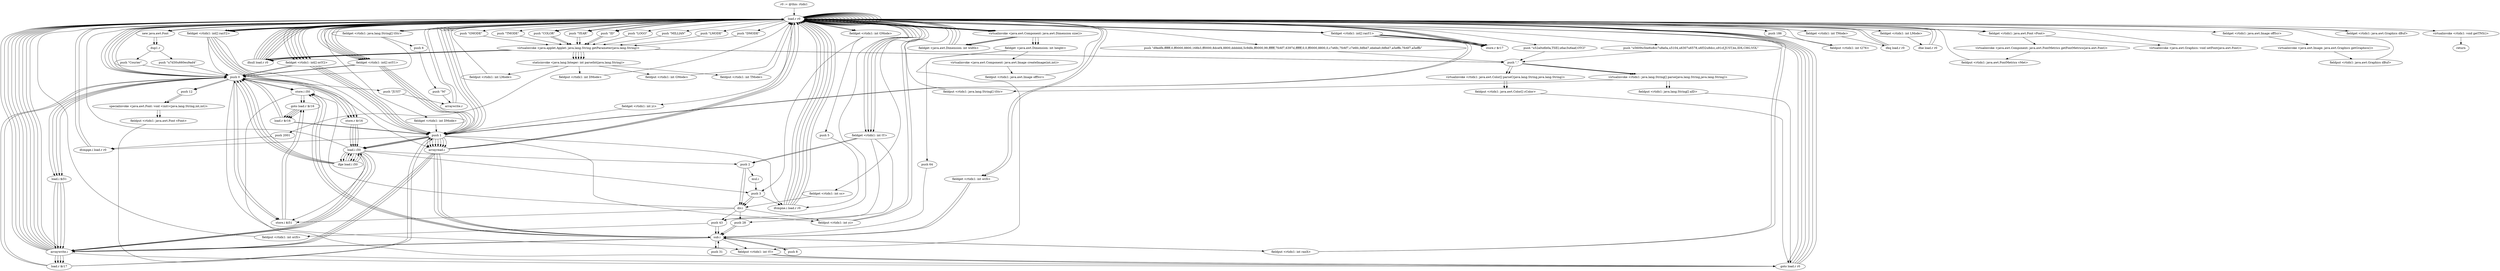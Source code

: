 digraph "" {
    "r0 := @this: rtidx1"
    "load.r r0"
    "r0 := @this: rtidx1"->"load.r r0";
    "push \"YEAR\""
    "load.r r0"->"push \"YEAR\"";
    "virtualinvoke <java.applet.Applet: java.lang.String getParameter(java.lang.String)>"
    "push \"YEAR\""->"virtualinvoke <java.applet.Applet: java.lang.String getParameter(java.lang.String)>";
    "ifnull load.r r0"
    "virtualinvoke <java.applet.Applet: java.lang.String getParameter(java.lang.String)>"->"ifnull load.r r0";
    "ifnull load.r r0"->"load.r r0";
    "load.r r0"->"push \"YEAR\"";
    "push \"YEAR\""->"virtualinvoke <java.applet.Applet: java.lang.String getParameter(java.lang.String)>";
    "staticinvoke <java.lang.Integer: int parseInt(java.lang.String)>"
    "virtualinvoke <java.applet.Applet: java.lang.String getParameter(java.lang.String)>"->"staticinvoke <java.lang.Integer: int parseInt(java.lang.String)>";
    "push 2001"
    "staticinvoke <java.lang.Integer: int parseInt(java.lang.String)>"->"push 2001";
    "ifcmpge.i load.r r0"
    "push 2001"->"ifcmpge.i load.r r0";
    "ifcmpge.i load.r r0"->"load.r r0";
    "push 186"
    "load.r r0"->"push 186";
    "fieldput <rtidx1: int t276>"
    "push 186"->"fieldput <rtidx1: int t276>";
    "fieldput <rtidx1: int t276>"->"load.r r0";
    "push \"ID\""
    "load.r r0"->"push \"ID\"";
    "push \"ID\""->"virtualinvoke <java.applet.Applet: java.lang.String getParameter(java.lang.String)>";
    "virtualinvoke <java.applet.Applet: java.lang.String getParameter(java.lang.String)>"->"ifnull load.r r0";
    "ifnull load.r r0"->"load.r r0";
    "load.r r0"->"load.r r0";
    "load.r r0"->"load.r r0";
    "load.r r0"->"push \"ID\"";
    "push \"ID\""->"virtualinvoke <java.applet.Applet: java.lang.String getParameter(java.lang.String)>";
    "push \",\""
    "virtualinvoke <java.applet.Applet: java.lang.String getParameter(java.lang.String)>"->"push \",\"";
    "virtualinvoke <rtidx1: java.lang.String[] parse(java.lang.String,java.lang.String)>"
    "push \",\""->"virtualinvoke <rtidx1: java.lang.String[] parse(java.lang.String,java.lang.String)>";
    "fieldput <rtidx1: java.lang.String[] aID>"
    "virtualinvoke <rtidx1: java.lang.String[] parse(java.lang.String,java.lang.String)>"->"fieldput <rtidx1: java.lang.String[] aID>";
    "goto load.r r0"
    "fieldput <rtidx1: java.lang.String[] aID>"->"goto load.r r0";
    "goto load.r r0"->"load.r r0";
    "load.r r0"->"load.r r0";
    "push \"\u5609\u5be6\u8cc7\u8a0a,\u5104,\u6307\u6578,\u6f32\u8dcc,\u91cf,JUST,bn,IDX,CHG,VOL\""
    "load.r r0"->"push \"\u5609\u5be6\u8cc7\u8a0a,\u5104,\u6307\u6578,\u6f32\u8dcc,\u91cf,JUST,bn,IDX,CHG,VOL\"";
    "push \"\u5609\u5be6\u8cc7\u8a0a,\u5104,\u6307\u6578,\u6f32\u8dcc,\u91cf,JUST,bn,IDX,CHG,VOL\""->"push \",\"";
    "push \",\""->"virtualinvoke <rtidx1: java.lang.String[] parse(java.lang.String,java.lang.String)>";
    "fieldput <rtidx1: java.lang.String[] tStr>"
    "virtualinvoke <rtidx1: java.lang.String[] parse(java.lang.String,java.lang.String)>"->"fieldput <rtidx1: java.lang.String[] tStr>";
    "fieldput <rtidx1: java.lang.String[] tStr>"->"load.r r0";
    "push \"LOGO\""
    "load.r r0"->"push \"LOGO\"";
    "push \"LOGO\""->"virtualinvoke <java.applet.Applet: java.lang.String getParameter(java.lang.String)>";
    "virtualinvoke <java.applet.Applet: java.lang.String getParameter(java.lang.String)>"->"ifnull load.r r0";
    "ifnull load.r r0"->"load.r r0";
    "fieldget <rtidx1: java.lang.String[] tStr>"
    "load.r r0"->"fieldget <rtidx1: java.lang.String[] tStr>";
    "push 0"
    "fieldget <rtidx1: java.lang.String[] tStr>"->"push 0";
    "push \"JUST\""
    "push 0"->"push \"JUST\"";
    "arraywrite.r"
    "push \"JUST\""->"arraywrite.r";
    "arraywrite.r"->"load.r r0";
    "push \"MILLIAN\""
    "load.r r0"->"push \"MILLIAN\"";
    "push \"MILLIAN\""->"virtualinvoke <java.applet.Applet: java.lang.String getParameter(java.lang.String)>";
    "virtualinvoke <java.applet.Applet: java.lang.String getParameter(java.lang.String)>"->"ifnull load.r r0";
    "ifnull load.r r0"->"load.r r0";
    "load.r r0"->"fieldget <rtidx1: java.lang.String[] tStr>";
    "push 6"
    "fieldget <rtidx1: java.lang.String[] tStr>"->"push 6";
    "push \"M\""
    "push 6"->"push \"M\"";
    "push \"M\""->"arraywrite.r";
    "arraywrite.r"->"load.r r0";
    "load.r r0"->"load.r r0";
    "push \"LMODE\""
    "load.r r0"->"push \"LMODE\"";
    "push \"LMODE\""->"virtualinvoke <java.applet.Applet: java.lang.String getParameter(java.lang.String)>";
    "virtualinvoke <java.applet.Applet: java.lang.String getParameter(java.lang.String)>"->"staticinvoke <java.lang.Integer: int parseInt(java.lang.String)>";
    "fieldput <rtidx1: int LMode>"
    "staticinvoke <java.lang.Integer: int parseInt(java.lang.String)>"->"fieldput <rtidx1: int LMode>";
    "fieldput <rtidx1: int LMode>"->"load.r r0";
    "load.r r0"->"load.r r0";
    "push \"DMODE\""
    "load.r r0"->"push \"DMODE\"";
    "push \"DMODE\""->"virtualinvoke <java.applet.Applet: java.lang.String getParameter(java.lang.String)>";
    "virtualinvoke <java.applet.Applet: java.lang.String getParameter(java.lang.String)>"->"staticinvoke <java.lang.Integer: int parseInt(java.lang.String)>";
    "fieldput <rtidx1: int DMode>"
    "staticinvoke <java.lang.Integer: int parseInt(java.lang.String)>"->"fieldput <rtidx1: int DMode>";
    "fieldput <rtidx1: int DMode>"->"load.r r0";
    "load.r r0"->"load.r r0";
    "push \"GMODE\""
    "load.r r0"->"push \"GMODE\"";
    "push \"GMODE\""->"virtualinvoke <java.applet.Applet: java.lang.String getParameter(java.lang.String)>";
    "virtualinvoke <java.applet.Applet: java.lang.String getParameter(java.lang.String)>"->"staticinvoke <java.lang.Integer: int parseInt(java.lang.String)>";
    "fieldput <rtidx1: int GMode>"
    "staticinvoke <java.lang.Integer: int parseInt(java.lang.String)>"->"fieldput <rtidx1: int GMode>";
    "fieldput <rtidx1: int GMode>"->"load.r r0";
    "load.r r0"->"load.r r0";
    "push \"TMODE\""
    "load.r r0"->"push \"TMODE\"";
    "push \"TMODE\""->"virtualinvoke <java.applet.Applet: java.lang.String getParameter(java.lang.String)>";
    "virtualinvoke <java.applet.Applet: java.lang.String getParameter(java.lang.String)>"->"staticinvoke <java.lang.Integer: int parseInt(java.lang.String)>";
    "fieldput <rtidx1: int TMode>"
    "staticinvoke <java.lang.Integer: int parseInt(java.lang.String)>"->"fieldput <rtidx1: int TMode>";
    "fieldput <rtidx1: int TMode>"->"load.r r0";
    "push \"COLOR\""
    "load.r r0"->"push \"COLOR\"";
    "push \"COLOR\""->"virtualinvoke <java.applet.Applet: java.lang.String getParameter(java.lang.String)>";
    "virtualinvoke <java.applet.Applet: java.lang.String getParameter(java.lang.String)>"->"ifnull load.r r0";
    "ifnull load.r r0"->"load.r r0";
    "load.r r0"->"load.r r0";
    "load.r r0"->"load.r r0";
    "load.r r0"->"push \"COLOR\"";
    "push \"COLOR\""->"virtualinvoke <java.applet.Applet: java.lang.String getParameter(java.lang.String)>";
    "virtualinvoke <java.applet.Applet: java.lang.String getParameter(java.lang.String)>"->"push \",\"";
    "virtualinvoke <rtidx1: java.awt.Color[] parseC(java.lang.String,java.lang.String)>"
    "push \",\""->"virtualinvoke <rtidx1: java.awt.Color[] parseC(java.lang.String,java.lang.String)>";
    "fieldput <rtidx1: java.awt.Color[] cColor>"
    "virtualinvoke <rtidx1: java.awt.Color[] parseC(java.lang.String,java.lang.String)>"->"fieldput <rtidx1: java.awt.Color[] cColor>";
    "fieldput <rtidx1: java.awt.Color[] cColor>"->"goto load.r r0";
    "goto load.r r0"->"load.r r0";
    "fieldget <rtidx1: int TMode>"
    "load.r r0"->"fieldget <rtidx1: int TMode>";
    "ifeq load.r r0"
    "fieldget <rtidx1: int TMode>"->"ifeq load.r r0";
    "ifeq load.r r0"->"load.r r0";
    "fieldget <rtidx1: int GMode>"
    "load.r r0"->"fieldget <rtidx1: int GMode>";
    "push 5"
    "fieldget <rtidx1: int GMode>"->"push 5";
    "ifcmpne.i load.r r0"
    "push 5"->"ifcmpne.i load.r r0";
    "ifcmpne.i load.r r0"->"load.r r0";
    "load.r r0"->"push 0";
    "fieldput <rtidx1: int tY>"
    "push 0"->"fieldput <rtidx1: int tY>";
    "fieldput <rtidx1: int tY>"->"goto load.r r0";
    "goto load.r r0"->"load.r r0";
    "push 43"
    "load.r r0"->"push 43";
    "fieldput <rtidx1: int oriX>"
    "push 43"->"fieldput <rtidx1: int oriX>";
    "fieldput <rtidx1: int oriX>"->"load.r r0";
    "fieldget <rtidx1: int[] oriY2>"
    "load.r r0"->"fieldget <rtidx1: int[] oriY2>";
    "push 1"
    "fieldget <rtidx1: int[] oriY2>"->"push 1";
    "push 1"->"load.r r0";
    "fieldget <rtidx1: int tY>"
    "load.r r0"->"fieldget <rtidx1: int tY>";
    "push 28"
    "fieldget <rtidx1: int tY>"->"push 28";
    "sub.i"
    "push 28"->"sub.i";
    "arraywrite.i"
    "sub.i"->"arraywrite.i";
    "arraywrite.i"->"load.r r0";
    "load.r r0"->"fieldget <rtidx1: int GMode>";
    "push 3"
    "fieldget <rtidx1: int GMode>"->"push 3";
    "push 3"->"ifcmpne.i load.r r0";
    "ifcmpne.i load.r r0"->"load.r r0";
    "fieldget <rtidx1: int[] oriY1>"
    "load.r r0"->"fieldget <rtidx1: int[] oriY1>";
    "fieldget <rtidx1: int[] oriY1>"->"push 1";
    "push 1"->"load.r r0";
    "load.r r0"->"fieldget <rtidx1: int tY>";
    "push 2"
    "fieldget <rtidx1: int tY>"->"push 2";
    "div.i"
    "push 2"->"div.i";
    "div.i"->"push 28";
    "push 28"->"sub.i";
    "sub.i"->"arraywrite.i";
    "arraywrite.i"->"load.r r0";
    "load.r r0"->"fieldget <rtidx1: int tY>";
    "fieldget <rtidx1: int tY>"->"push 2";
    "push 2"->"div.i";
    "div.i"->"push 43";
    "push 43"->"sub.i";
    "store.i i50"
    "sub.i"->"store.i i50";
    "store.i i50"->"goto load.r r0";
    "goto load.r r0"->"load.r r0";
    "fieldget <rtidx1: int DMode>"
    "load.r r0"->"fieldget <rtidx1: int DMode>";
    "fieldget <rtidx1: int DMode>"->"push 1";
    "push 1"->"ifcmpne.i load.r r0";
    "ifcmpne.i load.r r0"->"load.r r0";
    "load.r r0"->"load.r r0";
    "virtualinvoke <java.awt.Component: java.awt.Dimension size()>"
    "load.r r0"->"virtualinvoke <java.awt.Component: java.awt.Dimension size()>";
    "fieldget <java.awt.Dimension: int width>"
    "virtualinvoke <java.awt.Component: java.awt.Dimension size()>"->"fieldget <java.awt.Dimension: int width>";
    "fieldget <java.awt.Dimension: int width>"->"load.r r0";
    "fieldget <rtidx1: int oriX>"
    "load.r r0"->"fieldget <rtidx1: int oriX>";
    "fieldget <rtidx1: int oriX>"->"sub.i";
    "push 31"
    "sub.i"->"push 31";
    "push 31"->"sub.i";
    "fieldput <rtidx1: int ranX>"
    "sub.i"->"fieldput <rtidx1: int ranX>";
    "fieldput <rtidx1: int ranX>"->"load.r r0";
    "fieldget <rtidx1: int[] ranY1>"
    "load.r r0"->"fieldget <rtidx1: int[] ranY1>";
    "store.r $r17"
    "fieldget <rtidx1: int[] ranY1>"->"store.r $r17";
    "store.r $r17"->"load.r r0";
    "fieldget <rtidx1: int[] ranY2>"
    "load.r r0"->"fieldget <rtidx1: int[] ranY2>";
    "store.r $r16"
    "fieldget <rtidx1: int[] ranY2>"->"store.r $r16";
    "load.i i50"
    "store.r $r16"->"load.i i50";
    "ifge load.i i50"
    "load.i i50"->"ifge load.i i50";
    "ifge load.i i50"->"push 0";
    "store.i $i51"
    "push 0"->"store.i $i51";
    "goto load.r $r16"
    "store.i $i51"->"goto load.r $r16";
    "load.r $r16"
    "goto load.r $r16"->"load.r $r16";
    "load.r $r16"->"push 0";
    "load.i $i51"
    "push 0"->"load.i $i51";
    "load.i $i51"->"arraywrite.i";
    "load.r $r17"
    "arraywrite.i"->"load.r $r17";
    "load.r $r17"->"push 0";
    "push 0"->"load.i $i51";
    "load.i $i51"->"arraywrite.i";
    "arraywrite.i"->"load.r r0";
    "load.r r0"->"fieldget <rtidx1: int[] ranY1>";
    "fieldget <rtidx1: int[] ranY1>"->"store.r $r17";
    "store.r $r17"->"load.r r0";
    "load.r r0"->"fieldget <rtidx1: int[] ranY2>";
    "fieldget <rtidx1: int[] ranY2>"->"store.r $r16";
    "store.r $r16"->"load.i i50";
    "load.i i50"->"ifge load.i i50";
    "ifge load.i i50"->"push 0";
    "push 0"->"store.i i50";
    "store.i i50"->"goto load.r $r16";
    "goto load.r $r16"->"load.r $r16";
    "load.r $r16"->"push 1";
    "push 1"->"load.i i50";
    "load.i i50"->"arraywrite.i";
    "arraywrite.i"->"load.r $r17";
    "load.r $r17"->"push 1";
    "push 1"->"load.i i50";
    "load.i i50"->"arraywrite.i";
    "arraywrite.i"->"load.r r0";
    "load.r r0"->"fieldget <rtidx1: int[] oriY2>";
    "fieldget <rtidx1: int[] oriY2>"->"push 0";
    "push 0"->"load.r r0";
    "load.r r0"->"fieldget <rtidx1: int[] oriY2>";
    "fieldget <rtidx1: int[] oriY2>"->"push 1";
    "arrayread.i"
    "push 1"->"arrayread.i";
    "arrayread.i"->"arraywrite.i";
    "arraywrite.i"->"load.r r0";
    "load.r r0"->"fieldget <rtidx1: int[] oriY1>";
    "fieldget <rtidx1: int[] oriY1>"->"push 0";
    "push 0"->"load.r r0";
    "load.r r0"->"fieldget <rtidx1: int[] oriY1>";
    "fieldget <rtidx1: int[] oriY1>"->"push 1";
    "push 1"->"arrayread.i";
    "arrayread.i"->"arraywrite.i";
    "arraywrite.i"->"goto load.r r0";
    "goto load.r r0"->"load.r r0";
    "load.r r0"->"load.r r0";
    "load.r r0"->"fieldget <rtidx1: int[] ranY1>";
    "fieldget <rtidx1: int[] ranY1>"->"push 1";
    "push 1"->"arrayread.i";
    "arrayread.i"->"load.r r0";
    "fieldget <rtidx1: int ss>"
    "load.r r0"->"fieldget <rtidx1: int ss>";
    "fieldget <rtidx1: int ss>"->"div.i";
    "fieldput <rtidx1: int yi>"
    "div.i"->"fieldput <rtidx1: int yi>";
    "fieldput <rtidx1: int yi>"->"load.r r0";
    "fieldget <rtidx1: int yi>"
    "load.r r0"->"fieldget <rtidx1: int yi>";
    "fieldget <rtidx1: int yi>"->"push 1";
    "push 1"->"ifcmpge.i load.r r0";
    "ifcmpge.i load.r r0"->"load.r r0";
    "load.r r0"->"push 1";
    "push 1"->"fieldput <rtidx1: int yi>";
    "fieldput <rtidx1: int yi>"->"load.r r0";
    "fieldget <rtidx1: int LMode>"
    "load.r r0"->"fieldget <rtidx1: int LMode>";
    "ifne load.r r0"
    "fieldget <rtidx1: int LMode>"->"ifne load.r r0";
    "ifne load.r r0"->"load.r r0";
    "new java.awt.Font"
    "load.r r0"->"new java.awt.Font";
    "dup1.r"
    "new java.awt.Font"->"dup1.r";
    "push \"\u7d30\u660e\u9ad4\""
    "dup1.r"->"push \"\u7d30\u660e\u9ad4\"";
    "push \"\u7d30\u660e\u9ad4\""->"push 0";
    "push 12"
    "push 0"->"push 12";
    "specialinvoke <java.awt.Font: void <init>(java.lang.String,int,int)>"
    "push 12"->"specialinvoke <java.awt.Font: void <init>(java.lang.String,int,int)>";
    "fieldput <rtidx1: java.awt.Font vFont>"
    "specialinvoke <java.awt.Font: void <init>(java.lang.String,int,int)>"->"fieldput <rtidx1: java.awt.Font vFont>";
    "fieldput <rtidx1: java.awt.Font vFont>"->"goto load.r r0";
    "goto load.r r0"->"load.r r0";
    "load.r r0"->"load.r r0";
    "load.r r0"->"load.r r0";
    "fieldget <rtidx1: java.awt.Font vFont>"
    "load.r r0"->"fieldget <rtidx1: java.awt.Font vFont>";
    "virtualinvoke <java.awt.Component: java.awt.FontMetrics getFontMetrics(java.awt.Font)>"
    "fieldget <rtidx1: java.awt.Font vFont>"->"virtualinvoke <java.awt.Component: java.awt.FontMetrics getFontMetrics(java.awt.Font)>";
    "fieldput <rtidx1: java.awt.FontMetrics vMet>"
    "virtualinvoke <java.awt.Component: java.awt.FontMetrics getFontMetrics(java.awt.Font)>"->"fieldput <rtidx1: java.awt.FontMetrics vMet>";
    "fieldput <rtidx1: java.awt.FontMetrics vMet>"->"load.r r0";
    "load.r r0"->"load.r r0";
    "load.r r0"->"load.r r0";
    "load.r r0"->"virtualinvoke <java.awt.Component: java.awt.Dimension size()>";
    "virtualinvoke <java.awt.Component: java.awt.Dimension size()>"->"fieldget <java.awt.Dimension: int width>";
    "fieldget <java.awt.Dimension: int width>"->"load.r r0";
    "load.r r0"->"virtualinvoke <java.awt.Component: java.awt.Dimension size()>";
    "fieldget <java.awt.Dimension: int height>"
    "virtualinvoke <java.awt.Component: java.awt.Dimension size()>"->"fieldget <java.awt.Dimension: int height>";
    "virtualinvoke <java.awt.Component: java.awt.Image createImage(int,int)>"
    "fieldget <java.awt.Dimension: int height>"->"virtualinvoke <java.awt.Component: java.awt.Image createImage(int,int)>";
    "fieldput <rtidx1: java.awt.Image offScr>"
    "virtualinvoke <java.awt.Component: java.awt.Image createImage(int,int)>"->"fieldput <rtidx1: java.awt.Image offScr>";
    "fieldput <rtidx1: java.awt.Image offScr>"->"load.r r0";
    "load.r r0"->"load.r r0";
    "fieldget <rtidx1: java.awt.Image offScr>"
    "load.r r0"->"fieldget <rtidx1: java.awt.Image offScr>";
    "virtualinvoke <java.awt.Image: java.awt.Graphics getGraphics()>"
    "fieldget <rtidx1: java.awt.Image offScr>"->"virtualinvoke <java.awt.Image: java.awt.Graphics getGraphics()>";
    "fieldput <rtidx1: java.awt.Graphics dBuf>"
    "virtualinvoke <java.awt.Image: java.awt.Graphics getGraphics()>"->"fieldput <rtidx1: java.awt.Graphics dBuf>";
    "fieldput <rtidx1: java.awt.Graphics dBuf>"->"load.r r0";
    "fieldget <rtidx1: java.awt.Graphics dBuf>"
    "load.r r0"->"fieldget <rtidx1: java.awt.Graphics dBuf>";
    "fieldget <rtidx1: java.awt.Graphics dBuf>"->"load.r r0";
    "load.r r0"->"fieldget <rtidx1: java.awt.Font vFont>";
    "virtualinvoke <java.awt.Graphics: void setFont(java.awt.Font)>"
    "fieldget <rtidx1: java.awt.Font vFont>"->"virtualinvoke <java.awt.Graphics: void setFont(java.awt.Font)>";
    "virtualinvoke <java.awt.Graphics: void setFont(java.awt.Font)>"->"load.r r0";
    "virtualinvoke <rtidx1: void getTNS()>"
    "load.r r0"->"virtualinvoke <rtidx1: void getTNS()>";
    "return"
    "virtualinvoke <rtidx1: void getTNS()>"->"return";
    "ifne load.r r0"->"load.r r0";
    "load.r r0"->"new java.awt.Font";
    "new java.awt.Font"->"dup1.r";
    "push \"Courier\""
    "dup1.r"->"push \"Courier\"";
    "push \"Courier\""->"push 0";
    "push 0"->"push 12";
    "push 12"->"specialinvoke <java.awt.Font: void <init>(java.lang.String,int,int)>";
    "specialinvoke <java.awt.Font: void <init>(java.lang.String,int,int)>"->"fieldput <rtidx1: java.awt.Font vFont>";
    "ifge load.i i50"->"load.i i50";
    "load.i i50"->"push 3";
    "push 3"->"div.i";
    "div.i"->"store.i i50";
    "ifge load.i i50"->"load.i i50";
    "load.i i50"->"store.i $i51";
    "ifcmpne.i load.r r0"->"load.r r0";
    "load.r r0"->"load.r r0";
    "load.r r0"->"virtualinvoke <java.awt.Component: java.awt.Dimension size()>";
    "virtualinvoke <java.awt.Component: java.awt.Dimension size()>"->"fieldget <java.awt.Dimension: int width>";
    "fieldget <java.awt.Dimension: int width>"->"load.r r0";
    "load.r r0"->"fieldget <rtidx1: int oriX>";
    "fieldget <rtidx1: int oriX>"->"sub.i";
    "push 8"
    "sub.i"->"push 8";
    "push 8"->"sub.i";
    "sub.i"->"fieldput <rtidx1: int ranX>";
    "fieldput <rtidx1: int ranX>"->"load.r r0";
    "load.r r0"->"fieldget <rtidx1: int[] ranY1>";
    "fieldget <rtidx1: int[] ranY1>"->"store.r $r17";
    "store.r $r17"->"load.r r0";
    "load.r r0"->"fieldget <rtidx1: int[] ranY2>";
    "fieldget <rtidx1: int[] ranY2>"->"store.r $r16";
    "store.r $r16"->"load.i i50";
    "load.i i50"->"ifge load.i i50";
    "ifge load.i i50"->"push 0";
    "push 0"->"store.i $i51";
    "store.i $i51"->"goto load.r $r16";
    "goto load.r $r16"->"load.r $r16";
    "load.r $r16"->"push 0";
    "push 0"->"load.i $i51";
    "load.i $i51"->"arraywrite.i";
    "arraywrite.i"->"load.r $r17";
    "load.r $r17"->"push 0";
    "push 0"->"load.i $i51";
    "load.i $i51"->"arraywrite.i";
    "arraywrite.i"->"load.r r0";
    "load.r r0"->"fieldget <rtidx1: int[] ranY1>";
    "fieldget <rtidx1: int[] ranY1>"->"store.r $r17";
    "store.r $r17"->"load.r r0";
    "load.r r0"->"fieldget <rtidx1: int[] ranY2>";
    "fieldget <rtidx1: int[] ranY2>"->"store.r $r16";
    "store.r $r16"->"load.i i50";
    "load.i i50"->"ifge load.i i50";
    "ifge load.i i50"->"push 0";
    "push 0"->"store.i i50";
    "store.i i50"->"goto load.r $r16";
    "goto load.r $r16"->"load.r $r16";
    "load.r $r16"->"push 1";
    "push 1"->"load.i i50";
    "load.i i50"->"arraywrite.i";
    "arraywrite.i"->"load.r $r17";
    "load.r $r17"->"push 1";
    "push 1"->"load.i i50";
    "load.i i50"->"arraywrite.i";
    "arraywrite.i"->"load.r r0";
    "load.r r0"->"fieldget <rtidx1: int[] oriY2>";
    "fieldget <rtidx1: int[] oriY2>"->"push 0";
    "push 0"->"load.r r0";
    "load.r r0"->"fieldget <rtidx1: int[] oriY2>";
    "fieldget <rtidx1: int[] oriY2>"->"push 1";
    "push 1"->"arrayread.i";
    "arrayread.i"->"load.r r0";
    "load.r r0"->"fieldget <rtidx1: int[] ranY2>";
    "fieldget <rtidx1: int[] ranY2>"->"push 1";
    "push 1"->"arrayread.i";
    "arrayread.i"->"sub.i";
    "sub.i"->"arraywrite.i";
    "arraywrite.i"->"load.r r0";
    "load.r r0"->"fieldget <rtidx1: int[] oriY1>";
    "fieldget <rtidx1: int[] oriY1>"->"push 0";
    "push 0"->"load.r r0";
    "load.r r0"->"fieldget <rtidx1: int[] oriY1>";
    "fieldget <rtidx1: int[] oriY1>"->"push 1";
    "push 1"->"arrayread.i";
    "arrayread.i"->"load.r r0";
    "load.r r0"->"fieldget <rtidx1: int[] ranY1>";
    "fieldget <rtidx1: int[] ranY1>"->"push 1";
    "push 1"->"arrayread.i";
    "arrayread.i"->"sub.i";
    "sub.i"->"arraywrite.i";
    "ifge load.i i50"->"load.i i50";
    "load.i i50"->"load.r r0";
    "load.r r0"->"fieldget <rtidx1: int[] ranY2>";
    "fieldget <rtidx1: int[] ranY2>"->"push 0";
    "push 0"->"arrayread.i";
    "arrayread.i"->"sub.i";
    "sub.i"->"store.i i50";
    "ifge load.i i50"->"load.i i50";
    "load.i i50"->"push 2";
    "mul.i"
    "push 2"->"mul.i";
    "mul.i"->"push 3";
    "push 3"->"div.i";
    "div.i"->"store.i $i51";
    "ifcmpne.i load.r r0"->"load.r r0";
    "load.r r0"->"fieldget <rtidx1: int[] oriY1>";
    "fieldget <rtidx1: int[] oriY1>"->"push 1";
    "push 1"->"load.r r0";
    "load.r r0"->"fieldget <rtidx1: int[] oriY2>";
    "fieldget <rtidx1: int[] oriY2>"->"push 1";
    "push 1"->"arrayread.i";
    "arrayread.i"->"arraywrite.i";
    "arraywrite.i"->"load.r r0";
    "load.r r0"->"fieldget <rtidx1: int tY>";
    "fieldget <rtidx1: int tY>"->"push 43";
    "push 43"->"sub.i";
    "sub.i"->"store.i i50";
    "ifcmpne.i load.r r0"->"load.r r0";
    "load.r r0"->"load.r r0";
    "load.r r0"->"virtualinvoke <java.awt.Component: java.awt.Dimension size()>";
    "virtualinvoke <java.awt.Component: java.awt.Dimension size()>"->"fieldget <java.awt.Dimension: int height>";
    "push 64"
    "fieldget <java.awt.Dimension: int height>"->"push 64";
    "push 64"->"sub.i";
    "sub.i"->"fieldput <rtidx1: int tY>";
    "fieldput <rtidx1: int tY>"->"goto load.r r0";
    "ifeq load.r r0"->"load.r r0";
    "load.r r0"->"load.r r0";
    "load.r r0"->"virtualinvoke <java.awt.Component: java.awt.Dimension size()>";
    "virtualinvoke <java.awt.Component: java.awt.Dimension size()>"->"fieldget <java.awt.Dimension: int height>";
    "fieldget <java.awt.Dimension: int height>"->"fieldput <rtidx1: int tY>";
    "ifnull load.r r0"->"load.r r0";
    "load.r r0"->"load.r r0";
    "push \"d9edfb,ffffff,0,ff0000,8800,168b3,ff0000,8dcef4,8800,dddddd,5c9dfe,ff0000,99,ffffff,7fc6f7,6397d,ffffff,0,0,ff0000,8800,0,c7e6fc,7fc6f7,c7e6fc,fdfbd7,ebeba0,fdfbd7,a5effb,7fc6f7,a5effb\""
    "load.r r0"->"push \"d9edfb,ffffff,0,ff0000,8800,168b3,ff0000,8dcef4,8800,dddddd,5c9dfe,ff0000,99,ffffff,7fc6f7,6397d,ffffff,0,0,ff0000,8800,0,c7e6fc,7fc6f7,c7e6fc,fdfbd7,ebeba0,fdfbd7,a5effb,7fc6f7,a5effb\"";
    "push \"d9edfb,ffffff,0,ff0000,8800,168b3,ff0000,8dcef4,8800,dddddd,5c9dfe,ff0000,99,ffffff,7fc6f7,6397d,ffffff,0,0,ff0000,8800,0,c7e6fc,7fc6f7,c7e6fc,fdfbd7,ebeba0,fdfbd7,a5effb,7fc6f7,a5effb\""->"push \",\"";
    "push \",\""->"virtualinvoke <rtidx1: java.awt.Color[] parseC(java.lang.String,java.lang.String)>";
    "virtualinvoke <rtidx1: java.awt.Color[] parseC(java.lang.String,java.lang.String)>"->"fieldput <rtidx1: java.awt.Color[] cColor>";
    "ifnull load.r r0"->"load.r r0";
    "load.r r0"->"load.r r0";
    "push \"\u52a0\u6b0a,TSEI,\u6ac3\u6aaf,OTCI\""
    "load.r r0"->"push \"\u52a0\u6b0a,TSEI,\u6ac3\u6aaf,OTCI\"";
    "push \"\u52a0\u6b0a,TSEI,\u6ac3\u6aaf,OTCI\""->"push \",\"";
    "push \",\""->"virtualinvoke <rtidx1: java.lang.String[] parse(java.lang.String,java.lang.String)>";
    "virtualinvoke <rtidx1: java.lang.String[] parse(java.lang.String,java.lang.String)>"->"fieldput <rtidx1: java.lang.String[] aID>";
}
